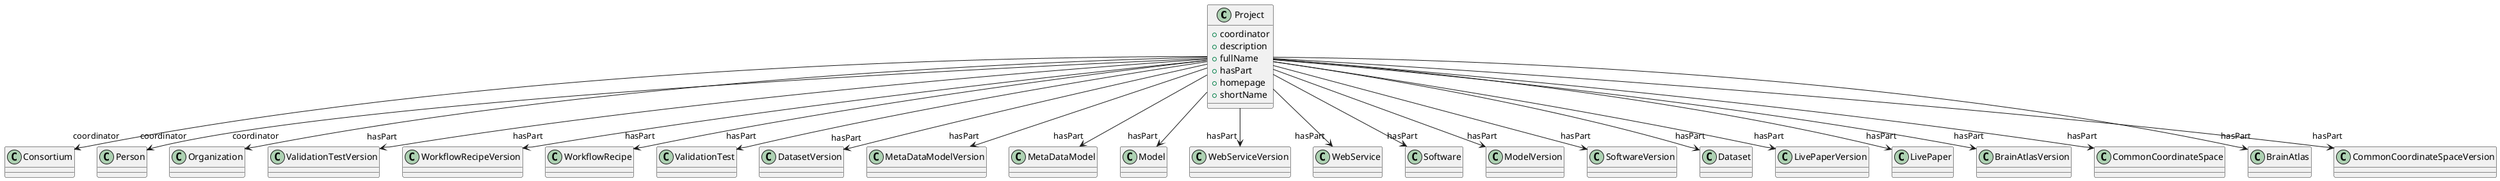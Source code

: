 @startuml
class Project {
+coordinator
+description
+fullName
+hasPart
+homepage
+shortName

}
Project -d-> "coordinator" Consortium
Project -d-> "coordinator" Person
Project -d-> "coordinator" Organization
Project -d-> "hasPart" ValidationTestVersion
Project -d-> "hasPart" WorkflowRecipeVersion
Project -d-> "hasPart" WorkflowRecipe
Project -d-> "hasPart" ValidationTest
Project -d-> "hasPart" DatasetVersion
Project -d-> "hasPart" MetaDataModelVersion
Project -d-> "hasPart" MetaDataModel
Project -d-> "hasPart" Model
Project -d-> "hasPart" WebServiceVersion
Project -d-> "hasPart" WebService
Project -d-> "hasPart" Software
Project -d-> "hasPart" ModelVersion
Project -d-> "hasPart" SoftwareVersion
Project -d-> "hasPart" Dataset
Project -d-> "hasPart" LivePaperVersion
Project -d-> "hasPart" LivePaper
Project -d-> "hasPart" BrainAtlasVersion
Project -d-> "hasPart" CommonCoordinateSpace
Project -d-> "hasPart" BrainAtlas
Project -d-> "hasPart" CommonCoordinateSpaceVersion

@enduml